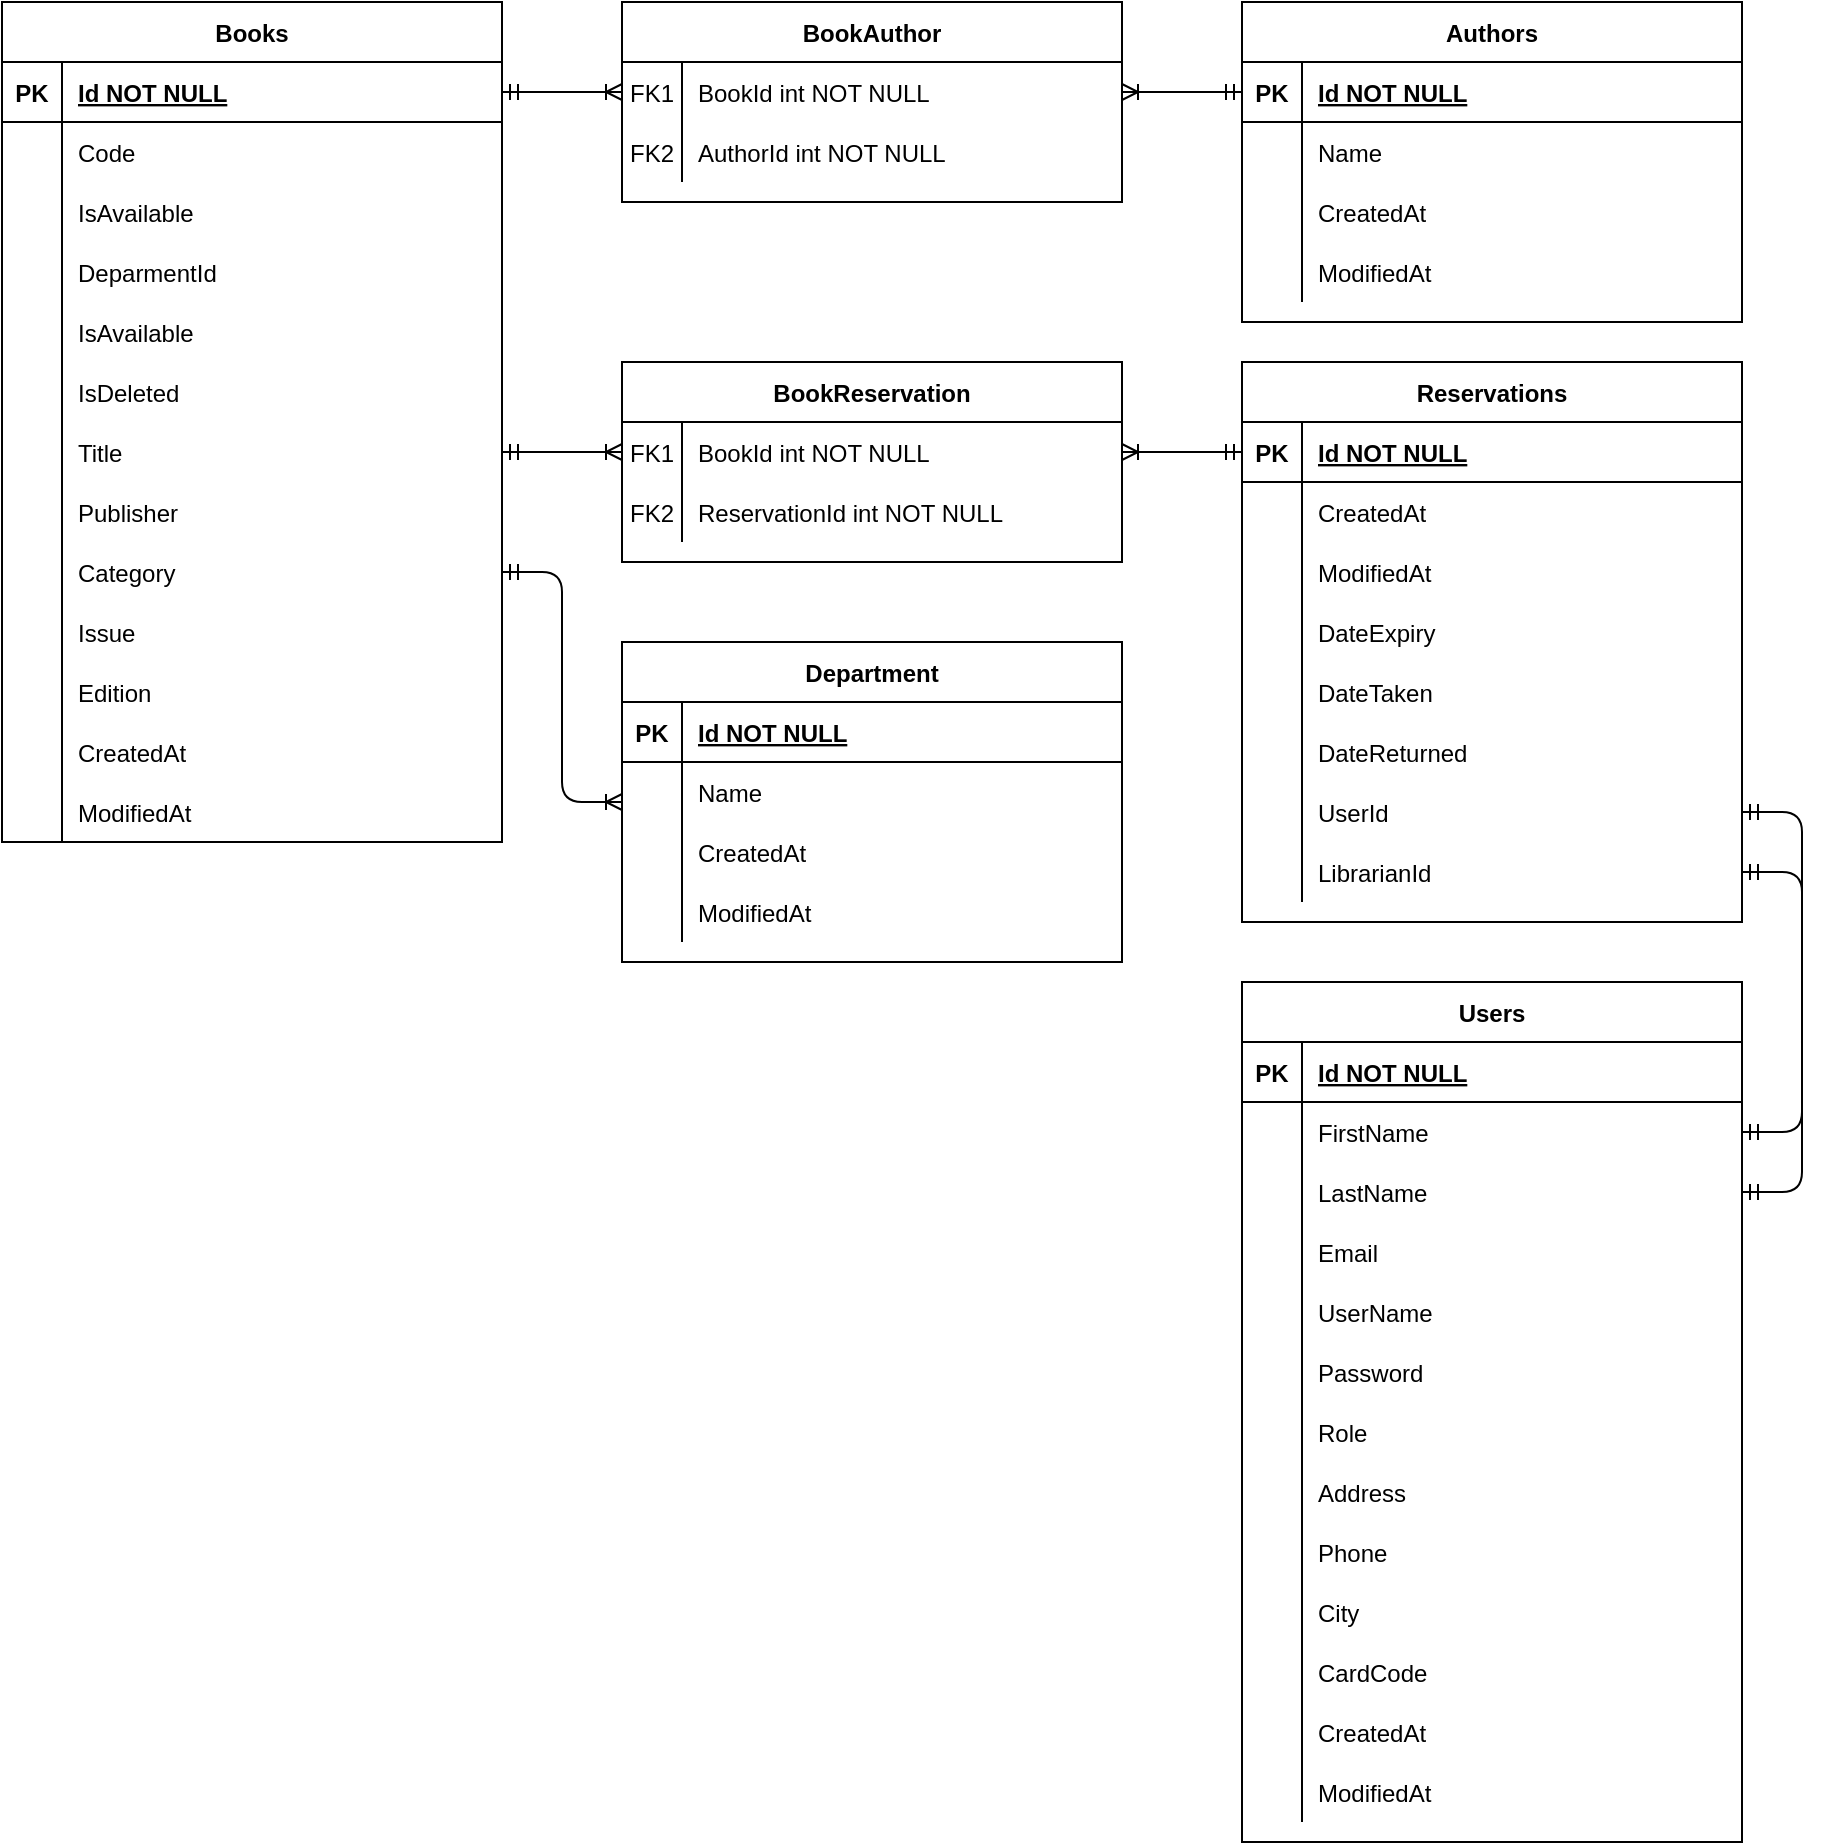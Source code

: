 <mxfile version="14.5.7" type="github">
  <diagram id="R2lEEEUBdFMjLlhIrx00" name="Page-1">
    <mxGraphModel dx="1422" dy="763" grid="1" gridSize="10" guides="1" tooltips="1" connect="1" arrows="1" fold="1" page="1" pageScale="1" pageWidth="850" pageHeight="1100" math="0" shadow="0" extFonts="Permanent Marker^https://fonts.googleapis.com/css?family=Permanent+Marker">
      <root>
        <mxCell id="0" />
        <mxCell id="1" parent="0" />
        <mxCell id="C-vyLk0tnHw3VtMMgP7b-2" value="BookAuthor" style="shape=table;startSize=30;container=1;collapsible=1;childLayout=tableLayout;fixedRows=1;rowLines=0;fontStyle=1;align=center;resizeLast=1;" parent="1" vertex="1">
          <mxGeometry x="320" y="40" width="250" height="100" as="geometry" />
        </mxCell>
        <mxCell id="C-vyLk0tnHw3VtMMgP7b-6" value="" style="shape=partialRectangle;collapsible=0;dropTarget=0;pointerEvents=0;fillColor=none;points=[[0,0.5],[1,0.5]];portConstraint=eastwest;top=0;left=0;right=0;bottom=0;" parent="C-vyLk0tnHw3VtMMgP7b-2" vertex="1">
          <mxGeometry y="30" width="250" height="30" as="geometry" />
        </mxCell>
        <mxCell id="C-vyLk0tnHw3VtMMgP7b-7" value="FK1" style="shape=partialRectangle;overflow=hidden;connectable=0;fillColor=none;top=0;left=0;bottom=0;right=0;" parent="C-vyLk0tnHw3VtMMgP7b-6" vertex="1">
          <mxGeometry width="30" height="30" as="geometry" />
        </mxCell>
        <mxCell id="C-vyLk0tnHw3VtMMgP7b-8" value="BookId int NOT NULL" style="shape=partialRectangle;overflow=hidden;connectable=0;fillColor=none;top=0;left=0;bottom=0;right=0;align=left;spacingLeft=6;" parent="C-vyLk0tnHw3VtMMgP7b-6" vertex="1">
          <mxGeometry x="30" width="220" height="30" as="geometry" />
        </mxCell>
        <mxCell id="C-vyLk0tnHw3VtMMgP7b-9" value="" style="shape=partialRectangle;collapsible=0;dropTarget=0;pointerEvents=0;fillColor=none;points=[[0,0.5],[1,0.5]];portConstraint=eastwest;top=0;left=0;right=0;bottom=0;" parent="C-vyLk0tnHw3VtMMgP7b-2" vertex="1">
          <mxGeometry y="60" width="250" height="30" as="geometry" />
        </mxCell>
        <mxCell id="C-vyLk0tnHw3VtMMgP7b-10" value="FK2" style="shape=partialRectangle;overflow=hidden;connectable=0;fillColor=none;top=0;left=0;bottom=0;right=0;" parent="C-vyLk0tnHw3VtMMgP7b-9" vertex="1">
          <mxGeometry width="30" height="30" as="geometry" />
        </mxCell>
        <mxCell id="C-vyLk0tnHw3VtMMgP7b-11" value="AuthorId int NOT NULL" style="shape=partialRectangle;overflow=hidden;connectable=0;fillColor=none;top=0;left=0;bottom=0;right=0;align=left;spacingLeft=6;" parent="C-vyLk0tnHw3VtMMgP7b-9" vertex="1">
          <mxGeometry x="30" width="220" height="30" as="geometry" />
        </mxCell>
        <mxCell id="C-vyLk0tnHw3VtMMgP7b-13" value="Authors" style="shape=table;startSize=30;container=1;collapsible=1;childLayout=tableLayout;fixedRows=1;rowLines=0;fontStyle=1;align=center;resizeLast=1;" parent="1" vertex="1">
          <mxGeometry x="630" y="40" width="250" height="160" as="geometry" />
        </mxCell>
        <mxCell id="C-vyLk0tnHw3VtMMgP7b-14" value="" style="shape=partialRectangle;collapsible=0;dropTarget=0;pointerEvents=0;fillColor=none;points=[[0,0.5],[1,0.5]];portConstraint=eastwest;top=0;left=0;right=0;bottom=1;" parent="C-vyLk0tnHw3VtMMgP7b-13" vertex="1">
          <mxGeometry y="30" width="250" height="30" as="geometry" />
        </mxCell>
        <mxCell id="C-vyLk0tnHw3VtMMgP7b-15" value="PK" style="shape=partialRectangle;overflow=hidden;connectable=0;fillColor=none;top=0;left=0;bottom=0;right=0;fontStyle=1;" parent="C-vyLk0tnHw3VtMMgP7b-14" vertex="1">
          <mxGeometry width="30" height="30" as="geometry" />
        </mxCell>
        <mxCell id="C-vyLk0tnHw3VtMMgP7b-16" value="Id NOT NULL " style="shape=partialRectangle;overflow=hidden;connectable=0;fillColor=none;top=0;left=0;bottom=0;right=0;align=left;spacingLeft=6;fontStyle=5;" parent="C-vyLk0tnHw3VtMMgP7b-14" vertex="1">
          <mxGeometry x="30" width="220" height="30" as="geometry" />
        </mxCell>
        <mxCell id="Au2_Axo3Q23OxQHNekFn-41" style="shape=partialRectangle;collapsible=0;dropTarget=0;pointerEvents=0;fillColor=none;points=[[0,0.5],[1,0.5]];portConstraint=eastwest;top=0;left=0;right=0;bottom=0;" vertex="1" parent="C-vyLk0tnHw3VtMMgP7b-13">
          <mxGeometry y="60" width="250" height="30" as="geometry" />
        </mxCell>
        <mxCell id="Au2_Axo3Q23OxQHNekFn-42" style="shape=partialRectangle;overflow=hidden;connectable=0;fillColor=none;top=0;left=0;bottom=0;right=0;" vertex="1" parent="Au2_Axo3Q23OxQHNekFn-41">
          <mxGeometry width="30" height="30" as="geometry" />
        </mxCell>
        <mxCell id="Au2_Axo3Q23OxQHNekFn-43" value="Name" style="shape=partialRectangle;overflow=hidden;connectable=0;fillColor=none;top=0;left=0;bottom=0;right=0;align=left;spacingLeft=6;" vertex="1" parent="Au2_Axo3Q23OxQHNekFn-41">
          <mxGeometry x="30" width="220" height="30" as="geometry" />
        </mxCell>
        <mxCell id="C-vyLk0tnHw3VtMMgP7b-17" value="" style="shape=partialRectangle;collapsible=0;dropTarget=0;pointerEvents=0;fillColor=none;points=[[0,0.5],[1,0.5]];portConstraint=eastwest;top=0;left=0;right=0;bottom=0;" parent="C-vyLk0tnHw3VtMMgP7b-13" vertex="1">
          <mxGeometry y="90" width="250" height="30" as="geometry" />
        </mxCell>
        <mxCell id="C-vyLk0tnHw3VtMMgP7b-18" value="" style="shape=partialRectangle;overflow=hidden;connectable=0;fillColor=none;top=0;left=0;bottom=0;right=0;" parent="C-vyLk0tnHw3VtMMgP7b-17" vertex="1">
          <mxGeometry width="30" height="30" as="geometry" />
        </mxCell>
        <mxCell id="C-vyLk0tnHw3VtMMgP7b-19" value="CreatedAt" style="shape=partialRectangle;overflow=hidden;connectable=0;fillColor=none;top=0;left=0;bottom=0;right=0;align=left;spacingLeft=6;" parent="C-vyLk0tnHw3VtMMgP7b-17" vertex="1">
          <mxGeometry x="30" width="220" height="30" as="geometry" />
        </mxCell>
        <mxCell id="C-vyLk0tnHw3VtMMgP7b-20" value="" style="shape=partialRectangle;collapsible=0;dropTarget=0;pointerEvents=0;fillColor=none;points=[[0,0.5],[1,0.5]];portConstraint=eastwest;top=0;left=0;right=0;bottom=0;" parent="C-vyLk0tnHw3VtMMgP7b-13" vertex="1">
          <mxGeometry y="120" width="250" height="30" as="geometry" />
        </mxCell>
        <mxCell id="C-vyLk0tnHw3VtMMgP7b-21" value="" style="shape=partialRectangle;overflow=hidden;connectable=0;fillColor=none;top=0;left=0;bottom=0;right=0;" parent="C-vyLk0tnHw3VtMMgP7b-20" vertex="1">
          <mxGeometry width="30" height="30" as="geometry" />
        </mxCell>
        <mxCell id="C-vyLk0tnHw3VtMMgP7b-22" value="ModifiedAt" style="shape=partialRectangle;overflow=hidden;connectable=0;fillColor=none;top=0;left=0;bottom=0;right=0;align=left;spacingLeft=6;" parent="C-vyLk0tnHw3VtMMgP7b-20" vertex="1">
          <mxGeometry x="30" width="220" height="30" as="geometry" />
        </mxCell>
        <mxCell id="C-vyLk0tnHw3VtMMgP7b-23" value="Books" style="shape=table;startSize=30;container=1;collapsible=1;childLayout=tableLayout;fixedRows=1;rowLines=0;fontStyle=1;align=center;resizeLast=1;" parent="1" vertex="1">
          <mxGeometry x="10" y="40" width="250" height="420" as="geometry" />
        </mxCell>
        <mxCell id="C-vyLk0tnHw3VtMMgP7b-24" value="" style="shape=partialRectangle;collapsible=0;dropTarget=0;pointerEvents=0;fillColor=none;points=[[0,0.5],[1,0.5]];portConstraint=eastwest;top=0;left=0;right=0;bottom=1;" parent="C-vyLk0tnHw3VtMMgP7b-23" vertex="1">
          <mxGeometry y="30" width="250" height="30" as="geometry" />
        </mxCell>
        <mxCell id="C-vyLk0tnHw3VtMMgP7b-25" value="PK" style="shape=partialRectangle;overflow=hidden;connectable=0;fillColor=none;top=0;left=0;bottom=0;right=0;fontStyle=1;" parent="C-vyLk0tnHw3VtMMgP7b-24" vertex="1">
          <mxGeometry width="30" height="30" as="geometry" />
        </mxCell>
        <mxCell id="C-vyLk0tnHw3VtMMgP7b-26" value="Id NOT NULL " style="shape=partialRectangle;overflow=hidden;connectable=0;fillColor=none;top=0;left=0;bottom=0;right=0;align=left;spacingLeft=6;fontStyle=5;" parent="C-vyLk0tnHw3VtMMgP7b-24" vertex="1">
          <mxGeometry x="30" width="220" height="30" as="geometry" />
        </mxCell>
        <mxCell id="Au2_Axo3Q23OxQHNekFn-34" style="shape=partialRectangle;collapsible=0;dropTarget=0;pointerEvents=0;fillColor=none;points=[[0,0.5],[1,0.5]];portConstraint=eastwest;top=0;left=0;right=0;bottom=0;" vertex="1" parent="C-vyLk0tnHw3VtMMgP7b-23">
          <mxGeometry y="60" width="250" height="30" as="geometry" />
        </mxCell>
        <mxCell id="Au2_Axo3Q23OxQHNekFn-35" style="shape=partialRectangle;overflow=hidden;connectable=0;fillColor=none;top=0;left=0;bottom=0;right=0;" vertex="1" parent="Au2_Axo3Q23OxQHNekFn-34">
          <mxGeometry width="30" height="30" as="geometry" />
        </mxCell>
        <mxCell id="Au2_Axo3Q23OxQHNekFn-36" value="Code" style="shape=partialRectangle;overflow=hidden;connectable=0;fillColor=none;top=0;left=0;bottom=0;right=0;align=left;spacingLeft=6;" vertex="1" parent="Au2_Axo3Q23OxQHNekFn-34">
          <mxGeometry x="30" width="220" height="30" as="geometry" />
        </mxCell>
        <mxCell id="C-vyLk0tnHw3VtMMgP7b-27" value="" style="shape=partialRectangle;collapsible=0;dropTarget=0;pointerEvents=0;fillColor=none;points=[[0,0.5],[1,0.5]];portConstraint=eastwest;top=0;left=0;right=0;bottom=0;" parent="C-vyLk0tnHw3VtMMgP7b-23" vertex="1">
          <mxGeometry y="90" width="250" height="30" as="geometry" />
        </mxCell>
        <mxCell id="C-vyLk0tnHw3VtMMgP7b-28" value="" style="shape=partialRectangle;overflow=hidden;connectable=0;fillColor=none;top=0;left=0;bottom=0;right=0;" parent="C-vyLk0tnHw3VtMMgP7b-27" vertex="1">
          <mxGeometry width="30" height="30" as="geometry" />
        </mxCell>
        <mxCell id="C-vyLk0tnHw3VtMMgP7b-29" value="IsAvailable" style="shape=partialRectangle;overflow=hidden;connectable=0;fillColor=none;top=0;left=0;bottom=0;right=0;align=left;spacingLeft=6;" parent="C-vyLk0tnHw3VtMMgP7b-27" vertex="1">
          <mxGeometry x="30" width="220" height="30" as="geometry" />
        </mxCell>
        <mxCell id="Au2_Axo3Q23OxQHNekFn-7" style="shape=partialRectangle;collapsible=0;dropTarget=0;pointerEvents=0;fillColor=none;points=[[0,0.5],[1,0.5]];portConstraint=eastwest;top=0;left=0;right=0;bottom=0;" vertex="1" parent="C-vyLk0tnHw3VtMMgP7b-23">
          <mxGeometry y="120" width="250" height="30" as="geometry" />
        </mxCell>
        <mxCell id="Au2_Axo3Q23OxQHNekFn-8" style="shape=partialRectangle;overflow=hidden;connectable=0;fillColor=none;top=0;left=0;bottom=0;right=0;" vertex="1" parent="Au2_Axo3Q23OxQHNekFn-7">
          <mxGeometry width="30" height="30" as="geometry" />
        </mxCell>
        <mxCell id="Au2_Axo3Q23OxQHNekFn-9" value="DeparmentId" style="shape=partialRectangle;overflow=hidden;connectable=0;fillColor=none;top=0;left=0;bottom=0;right=0;align=left;spacingLeft=6;" vertex="1" parent="Au2_Axo3Q23OxQHNekFn-7">
          <mxGeometry x="30" width="220" height="30" as="geometry" />
        </mxCell>
        <mxCell id="Au2_Axo3Q23OxQHNekFn-38" style="shape=partialRectangle;collapsible=0;dropTarget=0;pointerEvents=0;fillColor=none;points=[[0,0.5],[1,0.5]];portConstraint=eastwest;top=0;left=0;right=0;bottom=0;" vertex="1" parent="C-vyLk0tnHw3VtMMgP7b-23">
          <mxGeometry y="150" width="250" height="30" as="geometry" />
        </mxCell>
        <mxCell id="Au2_Axo3Q23OxQHNekFn-39" style="shape=partialRectangle;overflow=hidden;connectable=0;fillColor=none;top=0;left=0;bottom=0;right=0;" vertex="1" parent="Au2_Axo3Q23OxQHNekFn-38">
          <mxGeometry width="30" height="30" as="geometry" />
        </mxCell>
        <mxCell id="Au2_Axo3Q23OxQHNekFn-40" value="IsAvailable" style="shape=partialRectangle;overflow=hidden;connectable=0;fillColor=none;top=0;left=0;bottom=0;right=0;align=left;spacingLeft=6;" vertex="1" parent="Au2_Axo3Q23OxQHNekFn-38">
          <mxGeometry x="30" width="220" height="30" as="geometry" />
        </mxCell>
        <mxCell id="Au2_Axo3Q23OxQHNekFn-10" style="shape=partialRectangle;collapsible=0;dropTarget=0;pointerEvents=0;fillColor=none;points=[[0,0.5],[1,0.5]];portConstraint=eastwest;top=0;left=0;right=0;bottom=0;" vertex="1" parent="C-vyLk0tnHw3VtMMgP7b-23">
          <mxGeometry y="180" width="250" height="30" as="geometry" />
        </mxCell>
        <mxCell id="Au2_Axo3Q23OxQHNekFn-11" style="shape=partialRectangle;overflow=hidden;connectable=0;fillColor=none;top=0;left=0;bottom=0;right=0;" vertex="1" parent="Au2_Axo3Q23OxQHNekFn-10">
          <mxGeometry width="30" height="30" as="geometry" />
        </mxCell>
        <mxCell id="Au2_Axo3Q23OxQHNekFn-12" value="IsDeleted" style="shape=partialRectangle;overflow=hidden;connectable=0;fillColor=none;top=0;left=0;bottom=0;right=0;align=left;spacingLeft=6;" vertex="1" parent="Au2_Axo3Q23OxQHNekFn-10">
          <mxGeometry x="30" width="220" height="30" as="geometry" />
        </mxCell>
        <mxCell id="Au2_Axo3Q23OxQHNekFn-13" style="shape=partialRectangle;collapsible=0;dropTarget=0;pointerEvents=0;fillColor=none;points=[[0,0.5],[1,0.5]];portConstraint=eastwest;top=0;left=0;right=0;bottom=0;" vertex="1" parent="C-vyLk0tnHw3VtMMgP7b-23">
          <mxGeometry y="210" width="250" height="30" as="geometry" />
        </mxCell>
        <mxCell id="Au2_Axo3Q23OxQHNekFn-14" style="shape=partialRectangle;overflow=hidden;connectable=0;fillColor=none;top=0;left=0;bottom=0;right=0;" vertex="1" parent="Au2_Axo3Q23OxQHNekFn-13">
          <mxGeometry width="30" height="30" as="geometry" />
        </mxCell>
        <mxCell id="Au2_Axo3Q23OxQHNekFn-15" value="Title" style="shape=partialRectangle;overflow=hidden;connectable=0;fillColor=none;top=0;left=0;bottom=0;right=0;align=left;spacingLeft=6;" vertex="1" parent="Au2_Axo3Q23OxQHNekFn-13">
          <mxGeometry x="30" width="220" height="30" as="geometry" />
        </mxCell>
        <mxCell id="Au2_Axo3Q23OxQHNekFn-16" style="shape=partialRectangle;collapsible=0;dropTarget=0;pointerEvents=0;fillColor=none;points=[[0,0.5],[1,0.5]];portConstraint=eastwest;top=0;left=0;right=0;bottom=0;" vertex="1" parent="C-vyLk0tnHw3VtMMgP7b-23">
          <mxGeometry y="240" width="250" height="30" as="geometry" />
        </mxCell>
        <mxCell id="Au2_Axo3Q23OxQHNekFn-17" style="shape=partialRectangle;overflow=hidden;connectable=0;fillColor=none;top=0;left=0;bottom=0;right=0;" vertex="1" parent="Au2_Axo3Q23OxQHNekFn-16">
          <mxGeometry width="30" height="30" as="geometry" />
        </mxCell>
        <mxCell id="Au2_Axo3Q23OxQHNekFn-18" value="Publisher" style="shape=partialRectangle;overflow=hidden;connectable=0;fillColor=none;top=0;left=0;bottom=0;right=0;align=left;spacingLeft=6;" vertex="1" parent="Au2_Axo3Q23OxQHNekFn-16">
          <mxGeometry x="30" width="220" height="30" as="geometry" />
        </mxCell>
        <mxCell id="Au2_Axo3Q23OxQHNekFn-19" style="shape=partialRectangle;collapsible=0;dropTarget=0;pointerEvents=0;fillColor=none;points=[[0,0.5],[1,0.5]];portConstraint=eastwest;top=0;left=0;right=0;bottom=0;" vertex="1" parent="C-vyLk0tnHw3VtMMgP7b-23">
          <mxGeometry y="270" width="250" height="30" as="geometry" />
        </mxCell>
        <mxCell id="Au2_Axo3Q23OxQHNekFn-20" style="shape=partialRectangle;overflow=hidden;connectable=0;fillColor=none;top=0;left=0;bottom=0;right=0;" vertex="1" parent="Au2_Axo3Q23OxQHNekFn-19">
          <mxGeometry width="30" height="30" as="geometry" />
        </mxCell>
        <mxCell id="Au2_Axo3Q23OxQHNekFn-21" value="Category" style="shape=partialRectangle;overflow=hidden;connectable=0;fillColor=none;top=0;left=0;bottom=0;right=0;align=left;spacingLeft=6;" vertex="1" parent="Au2_Axo3Q23OxQHNekFn-19">
          <mxGeometry x="30" width="220" height="30" as="geometry" />
        </mxCell>
        <mxCell id="Au2_Axo3Q23OxQHNekFn-22" style="shape=partialRectangle;collapsible=0;dropTarget=0;pointerEvents=0;fillColor=none;points=[[0,0.5],[1,0.5]];portConstraint=eastwest;top=0;left=0;right=0;bottom=0;" vertex="1" parent="C-vyLk0tnHw3VtMMgP7b-23">
          <mxGeometry y="300" width="250" height="30" as="geometry" />
        </mxCell>
        <mxCell id="Au2_Axo3Q23OxQHNekFn-23" style="shape=partialRectangle;overflow=hidden;connectable=0;fillColor=none;top=0;left=0;bottom=0;right=0;" vertex="1" parent="Au2_Axo3Q23OxQHNekFn-22">
          <mxGeometry width="30" height="30" as="geometry" />
        </mxCell>
        <mxCell id="Au2_Axo3Q23OxQHNekFn-24" value="Issue" style="shape=partialRectangle;overflow=hidden;connectable=0;fillColor=none;top=0;left=0;bottom=0;right=0;align=left;spacingLeft=6;" vertex="1" parent="Au2_Axo3Q23OxQHNekFn-22">
          <mxGeometry x="30" width="220" height="30" as="geometry" />
        </mxCell>
        <mxCell id="Au2_Axo3Q23OxQHNekFn-25" style="shape=partialRectangle;collapsible=0;dropTarget=0;pointerEvents=0;fillColor=none;points=[[0,0.5],[1,0.5]];portConstraint=eastwest;top=0;left=0;right=0;bottom=0;" vertex="1" parent="C-vyLk0tnHw3VtMMgP7b-23">
          <mxGeometry y="330" width="250" height="30" as="geometry" />
        </mxCell>
        <mxCell id="Au2_Axo3Q23OxQHNekFn-26" style="shape=partialRectangle;overflow=hidden;connectable=0;fillColor=none;top=0;left=0;bottom=0;right=0;" vertex="1" parent="Au2_Axo3Q23OxQHNekFn-25">
          <mxGeometry width="30" height="30" as="geometry" />
        </mxCell>
        <mxCell id="Au2_Axo3Q23OxQHNekFn-27" value="Edition" style="shape=partialRectangle;overflow=hidden;connectable=0;fillColor=none;top=0;left=0;bottom=0;right=0;align=left;spacingLeft=6;" vertex="1" parent="Au2_Axo3Q23OxQHNekFn-25">
          <mxGeometry x="30" width="220" height="30" as="geometry" />
        </mxCell>
        <mxCell id="Au2_Axo3Q23OxQHNekFn-28" style="shape=partialRectangle;collapsible=0;dropTarget=0;pointerEvents=0;fillColor=none;points=[[0,0.5],[1,0.5]];portConstraint=eastwest;top=0;left=0;right=0;bottom=0;" vertex="1" parent="C-vyLk0tnHw3VtMMgP7b-23">
          <mxGeometry y="360" width="250" height="30" as="geometry" />
        </mxCell>
        <mxCell id="Au2_Axo3Q23OxQHNekFn-29" style="shape=partialRectangle;overflow=hidden;connectable=0;fillColor=none;top=0;left=0;bottom=0;right=0;" vertex="1" parent="Au2_Axo3Q23OxQHNekFn-28">
          <mxGeometry width="30" height="30" as="geometry" />
        </mxCell>
        <mxCell id="Au2_Axo3Q23OxQHNekFn-30" value="CreatedAt" style="shape=partialRectangle;overflow=hidden;connectable=0;fillColor=none;top=0;left=0;bottom=0;right=0;align=left;spacingLeft=6;" vertex="1" parent="Au2_Axo3Q23OxQHNekFn-28">
          <mxGeometry x="30" width="220" height="30" as="geometry" />
        </mxCell>
        <mxCell id="Au2_Axo3Q23OxQHNekFn-31" style="shape=partialRectangle;collapsible=0;dropTarget=0;pointerEvents=0;fillColor=none;points=[[0,0.5],[1,0.5]];portConstraint=eastwest;top=0;left=0;right=0;bottom=0;" vertex="1" parent="C-vyLk0tnHw3VtMMgP7b-23">
          <mxGeometry y="390" width="250" height="30" as="geometry" />
        </mxCell>
        <mxCell id="Au2_Axo3Q23OxQHNekFn-32" style="shape=partialRectangle;overflow=hidden;connectable=0;fillColor=none;top=0;left=0;bottom=0;right=0;" vertex="1" parent="Au2_Axo3Q23OxQHNekFn-31">
          <mxGeometry width="30" height="30" as="geometry" />
        </mxCell>
        <mxCell id="Au2_Axo3Q23OxQHNekFn-33" value="ModifiedAt" style="shape=partialRectangle;overflow=hidden;connectable=0;fillColor=none;top=0;left=0;bottom=0;right=0;align=left;spacingLeft=6;" vertex="1" parent="Au2_Axo3Q23OxQHNekFn-31">
          <mxGeometry x="30" width="220" height="30" as="geometry" />
        </mxCell>
        <mxCell id="Au2_Axo3Q23OxQHNekFn-44" value="" style="edgeStyle=entityRelationEdgeStyle;fontSize=12;html=1;endArrow=ERoneToMany;startArrow=ERmandOne;exitX=1;exitY=0.5;exitDx=0;exitDy=0;entryX=0;entryY=0.5;entryDx=0;entryDy=0;" edge="1" parent="1" source="C-vyLk0tnHw3VtMMgP7b-24" target="C-vyLk0tnHw3VtMMgP7b-6">
          <mxGeometry width="100" height="100" relative="1" as="geometry">
            <mxPoint x="370" y="320" as="sourcePoint" />
            <mxPoint x="470" y="220" as="targetPoint" />
          </mxGeometry>
        </mxCell>
        <mxCell id="Au2_Axo3Q23OxQHNekFn-45" value="" style="edgeStyle=entityRelationEdgeStyle;fontSize=12;html=1;endArrow=ERoneToMany;startArrow=ERmandOne;entryX=1;entryY=0.5;entryDx=0;entryDy=0;exitX=0;exitY=0.5;exitDx=0;exitDy=0;" edge="1" parent="1" source="C-vyLk0tnHw3VtMMgP7b-14" target="C-vyLk0tnHw3VtMMgP7b-6">
          <mxGeometry width="100" height="100" relative="1" as="geometry">
            <mxPoint x="370" y="320" as="sourcePoint" />
            <mxPoint x="470" y="220" as="targetPoint" />
          </mxGeometry>
        </mxCell>
        <mxCell id="Au2_Axo3Q23OxQHNekFn-48" value="Reservations" style="shape=table;startSize=30;container=1;collapsible=1;childLayout=tableLayout;fixedRows=1;rowLines=0;fontStyle=1;align=center;resizeLast=1;" vertex="1" parent="1">
          <mxGeometry x="630" y="220" width="250" height="280" as="geometry" />
        </mxCell>
        <mxCell id="Au2_Axo3Q23OxQHNekFn-49" value="" style="shape=partialRectangle;collapsible=0;dropTarget=0;pointerEvents=0;fillColor=none;points=[[0,0.5],[1,0.5]];portConstraint=eastwest;top=0;left=0;right=0;bottom=1;" vertex="1" parent="Au2_Axo3Q23OxQHNekFn-48">
          <mxGeometry y="30" width="250" height="30" as="geometry" />
        </mxCell>
        <mxCell id="Au2_Axo3Q23OxQHNekFn-50" value="PK" style="shape=partialRectangle;overflow=hidden;connectable=0;fillColor=none;top=0;left=0;bottom=0;right=0;fontStyle=1;" vertex="1" parent="Au2_Axo3Q23OxQHNekFn-49">
          <mxGeometry width="30" height="30" as="geometry" />
        </mxCell>
        <mxCell id="Au2_Axo3Q23OxQHNekFn-51" value="Id NOT NULL " style="shape=partialRectangle;overflow=hidden;connectable=0;fillColor=none;top=0;left=0;bottom=0;right=0;align=left;spacingLeft=6;fontStyle=5;" vertex="1" parent="Au2_Axo3Q23OxQHNekFn-49">
          <mxGeometry x="30" width="220" height="30" as="geometry" />
        </mxCell>
        <mxCell id="Au2_Axo3Q23OxQHNekFn-55" value="" style="shape=partialRectangle;collapsible=0;dropTarget=0;pointerEvents=0;fillColor=none;points=[[0,0.5],[1,0.5]];portConstraint=eastwest;top=0;left=0;right=0;bottom=0;" vertex="1" parent="Au2_Axo3Q23OxQHNekFn-48">
          <mxGeometry y="60" width="250" height="30" as="geometry" />
        </mxCell>
        <mxCell id="Au2_Axo3Q23OxQHNekFn-56" value="" style="shape=partialRectangle;overflow=hidden;connectable=0;fillColor=none;top=0;left=0;bottom=0;right=0;" vertex="1" parent="Au2_Axo3Q23OxQHNekFn-55">
          <mxGeometry width="30" height="30" as="geometry" />
        </mxCell>
        <mxCell id="Au2_Axo3Q23OxQHNekFn-57" value="CreatedAt" style="shape=partialRectangle;overflow=hidden;connectable=0;fillColor=none;top=0;left=0;bottom=0;right=0;align=left;spacingLeft=6;" vertex="1" parent="Au2_Axo3Q23OxQHNekFn-55">
          <mxGeometry x="30" width="220" height="30" as="geometry" />
        </mxCell>
        <mxCell id="Au2_Axo3Q23OxQHNekFn-58" value="" style="shape=partialRectangle;collapsible=0;dropTarget=0;pointerEvents=0;fillColor=none;points=[[0,0.5],[1,0.5]];portConstraint=eastwest;top=0;left=0;right=0;bottom=0;" vertex="1" parent="Au2_Axo3Q23OxQHNekFn-48">
          <mxGeometry y="90" width="250" height="30" as="geometry" />
        </mxCell>
        <mxCell id="Au2_Axo3Q23OxQHNekFn-59" value="" style="shape=partialRectangle;overflow=hidden;connectable=0;fillColor=none;top=0;left=0;bottom=0;right=0;" vertex="1" parent="Au2_Axo3Q23OxQHNekFn-58">
          <mxGeometry width="30" height="30" as="geometry" />
        </mxCell>
        <mxCell id="Au2_Axo3Q23OxQHNekFn-60" value="ModifiedAt" style="shape=partialRectangle;overflow=hidden;connectable=0;fillColor=none;top=0;left=0;bottom=0;right=0;align=left;spacingLeft=6;" vertex="1" parent="Au2_Axo3Q23OxQHNekFn-58">
          <mxGeometry x="30" width="220" height="30" as="geometry" />
        </mxCell>
        <mxCell id="Au2_Axo3Q23OxQHNekFn-67" style="shape=partialRectangle;collapsible=0;dropTarget=0;pointerEvents=0;fillColor=none;points=[[0,0.5],[1,0.5]];portConstraint=eastwest;top=0;left=0;right=0;bottom=0;" vertex="1" parent="Au2_Axo3Q23OxQHNekFn-48">
          <mxGeometry y="120" width="250" height="30" as="geometry" />
        </mxCell>
        <mxCell id="Au2_Axo3Q23OxQHNekFn-68" style="shape=partialRectangle;overflow=hidden;connectable=0;fillColor=none;top=0;left=0;bottom=0;right=0;" vertex="1" parent="Au2_Axo3Q23OxQHNekFn-67">
          <mxGeometry width="30" height="30" as="geometry" />
        </mxCell>
        <mxCell id="Au2_Axo3Q23OxQHNekFn-69" value="DateExpiry" style="shape=partialRectangle;overflow=hidden;connectable=0;fillColor=none;top=0;left=0;bottom=0;right=0;align=left;spacingLeft=6;" vertex="1" parent="Au2_Axo3Q23OxQHNekFn-67">
          <mxGeometry x="30" width="220" height="30" as="geometry" />
        </mxCell>
        <mxCell id="Au2_Axo3Q23OxQHNekFn-64" style="shape=partialRectangle;collapsible=0;dropTarget=0;pointerEvents=0;fillColor=none;points=[[0,0.5],[1,0.5]];portConstraint=eastwest;top=0;left=0;right=0;bottom=0;" vertex="1" parent="Au2_Axo3Q23OxQHNekFn-48">
          <mxGeometry y="150" width="250" height="30" as="geometry" />
        </mxCell>
        <mxCell id="Au2_Axo3Q23OxQHNekFn-65" style="shape=partialRectangle;overflow=hidden;connectable=0;fillColor=none;top=0;left=0;bottom=0;right=0;" vertex="1" parent="Au2_Axo3Q23OxQHNekFn-64">
          <mxGeometry width="30" height="30" as="geometry" />
        </mxCell>
        <mxCell id="Au2_Axo3Q23OxQHNekFn-66" value="DateTaken" style="shape=partialRectangle;overflow=hidden;connectable=0;fillColor=none;top=0;left=0;bottom=0;right=0;align=left;spacingLeft=6;" vertex="1" parent="Au2_Axo3Q23OxQHNekFn-64">
          <mxGeometry x="30" width="220" height="30" as="geometry" />
        </mxCell>
        <mxCell id="Au2_Axo3Q23OxQHNekFn-76" style="shape=partialRectangle;collapsible=0;dropTarget=0;pointerEvents=0;fillColor=none;points=[[0,0.5],[1,0.5]];portConstraint=eastwest;top=0;left=0;right=0;bottom=0;" vertex="1" parent="Au2_Axo3Q23OxQHNekFn-48">
          <mxGeometry y="180" width="250" height="30" as="geometry" />
        </mxCell>
        <mxCell id="Au2_Axo3Q23OxQHNekFn-77" style="shape=partialRectangle;overflow=hidden;connectable=0;fillColor=none;top=0;left=0;bottom=0;right=0;" vertex="1" parent="Au2_Axo3Q23OxQHNekFn-76">
          <mxGeometry width="30" height="30" as="geometry" />
        </mxCell>
        <mxCell id="Au2_Axo3Q23OxQHNekFn-78" value="DateReturned" style="shape=partialRectangle;overflow=hidden;connectable=0;fillColor=none;top=0;left=0;bottom=0;right=0;align=left;spacingLeft=6;" vertex="1" parent="Au2_Axo3Q23OxQHNekFn-76">
          <mxGeometry x="30" width="220" height="30" as="geometry" />
        </mxCell>
        <mxCell id="Au2_Axo3Q23OxQHNekFn-73" style="shape=partialRectangle;collapsible=0;dropTarget=0;pointerEvents=0;fillColor=none;points=[[0,0.5],[1,0.5]];portConstraint=eastwest;top=0;left=0;right=0;bottom=0;" vertex="1" parent="Au2_Axo3Q23OxQHNekFn-48">
          <mxGeometry y="210" width="250" height="30" as="geometry" />
        </mxCell>
        <mxCell id="Au2_Axo3Q23OxQHNekFn-74" style="shape=partialRectangle;overflow=hidden;connectable=0;fillColor=none;top=0;left=0;bottom=0;right=0;" vertex="1" parent="Au2_Axo3Q23OxQHNekFn-73">
          <mxGeometry width="30" height="30" as="geometry" />
        </mxCell>
        <mxCell id="Au2_Axo3Q23OxQHNekFn-75" value="UserId" style="shape=partialRectangle;overflow=hidden;connectable=0;fillColor=none;top=0;left=0;bottom=0;right=0;align=left;spacingLeft=6;" vertex="1" parent="Au2_Axo3Q23OxQHNekFn-73">
          <mxGeometry x="30" width="220" height="30" as="geometry" />
        </mxCell>
        <mxCell id="Au2_Axo3Q23OxQHNekFn-70" style="shape=partialRectangle;collapsible=0;dropTarget=0;pointerEvents=0;fillColor=none;points=[[0,0.5],[1,0.5]];portConstraint=eastwest;top=0;left=0;right=0;bottom=0;" vertex="1" parent="Au2_Axo3Q23OxQHNekFn-48">
          <mxGeometry y="240" width="250" height="30" as="geometry" />
        </mxCell>
        <mxCell id="Au2_Axo3Q23OxQHNekFn-71" style="shape=partialRectangle;overflow=hidden;connectable=0;fillColor=none;top=0;left=0;bottom=0;right=0;" vertex="1" parent="Au2_Axo3Q23OxQHNekFn-70">
          <mxGeometry width="30" height="30" as="geometry" />
        </mxCell>
        <mxCell id="Au2_Axo3Q23OxQHNekFn-72" value="LibrarianId" style="shape=partialRectangle;overflow=hidden;connectable=0;fillColor=none;top=0;left=0;bottom=0;right=0;align=left;spacingLeft=6;" vertex="1" parent="Au2_Axo3Q23OxQHNekFn-70">
          <mxGeometry x="30" width="220" height="30" as="geometry" />
        </mxCell>
        <mxCell id="Au2_Axo3Q23OxQHNekFn-79" value="BookReservation" style="shape=table;startSize=30;container=1;collapsible=1;childLayout=tableLayout;fixedRows=1;rowLines=0;fontStyle=1;align=center;resizeLast=1;" vertex="1" parent="1">
          <mxGeometry x="320" y="220" width="250" height="100" as="geometry" />
        </mxCell>
        <mxCell id="Au2_Axo3Q23OxQHNekFn-80" value="" style="shape=partialRectangle;collapsible=0;dropTarget=0;pointerEvents=0;fillColor=none;points=[[0,0.5],[1,0.5]];portConstraint=eastwest;top=0;left=0;right=0;bottom=0;" vertex="1" parent="Au2_Axo3Q23OxQHNekFn-79">
          <mxGeometry y="30" width="250" height="30" as="geometry" />
        </mxCell>
        <mxCell id="Au2_Axo3Q23OxQHNekFn-81" value="FK1" style="shape=partialRectangle;overflow=hidden;connectable=0;fillColor=none;top=0;left=0;bottom=0;right=0;" vertex="1" parent="Au2_Axo3Q23OxQHNekFn-80">
          <mxGeometry width="30" height="30" as="geometry" />
        </mxCell>
        <mxCell id="Au2_Axo3Q23OxQHNekFn-82" value="BookId int NOT NULL" style="shape=partialRectangle;overflow=hidden;connectable=0;fillColor=none;top=0;left=0;bottom=0;right=0;align=left;spacingLeft=6;" vertex="1" parent="Au2_Axo3Q23OxQHNekFn-80">
          <mxGeometry x="30" width="220" height="30" as="geometry" />
        </mxCell>
        <mxCell id="Au2_Axo3Q23OxQHNekFn-83" value="" style="shape=partialRectangle;collapsible=0;dropTarget=0;pointerEvents=0;fillColor=none;points=[[0,0.5],[1,0.5]];portConstraint=eastwest;top=0;left=0;right=0;bottom=0;" vertex="1" parent="Au2_Axo3Q23OxQHNekFn-79">
          <mxGeometry y="60" width="250" height="30" as="geometry" />
        </mxCell>
        <mxCell id="Au2_Axo3Q23OxQHNekFn-84" value="FK2" style="shape=partialRectangle;overflow=hidden;connectable=0;fillColor=none;top=0;left=0;bottom=0;right=0;" vertex="1" parent="Au2_Axo3Q23OxQHNekFn-83">
          <mxGeometry width="30" height="30" as="geometry" />
        </mxCell>
        <mxCell id="Au2_Axo3Q23OxQHNekFn-85" value="ReservationId int NOT NULL" style="shape=partialRectangle;overflow=hidden;connectable=0;fillColor=none;top=0;left=0;bottom=0;right=0;align=left;spacingLeft=6;" vertex="1" parent="Au2_Axo3Q23OxQHNekFn-83">
          <mxGeometry x="30" width="220" height="30" as="geometry" />
        </mxCell>
        <mxCell id="Au2_Axo3Q23OxQHNekFn-86" value="" style="edgeStyle=entityRelationEdgeStyle;fontSize=12;html=1;endArrow=ERoneToMany;startArrow=ERmandOne;exitX=1;exitY=0.5;exitDx=0;exitDy=0;entryX=0;entryY=0.5;entryDx=0;entryDy=0;" edge="1" parent="1" source="Au2_Axo3Q23OxQHNekFn-13" target="Au2_Axo3Q23OxQHNekFn-80">
          <mxGeometry width="100" height="100" relative="1" as="geometry">
            <mxPoint x="310" y="310" as="sourcePoint" />
            <mxPoint x="370" y="310" as="targetPoint" />
          </mxGeometry>
        </mxCell>
        <mxCell id="Au2_Axo3Q23OxQHNekFn-89" value="" style="edgeStyle=entityRelationEdgeStyle;fontSize=12;html=1;endArrow=ERoneToMany;startArrow=ERmandOne;entryX=1;entryY=0.5;entryDx=0;entryDy=0;exitX=0;exitY=0.5;exitDx=0;exitDy=0;" edge="1" parent="1" source="Au2_Axo3Q23OxQHNekFn-49" target="Au2_Axo3Q23OxQHNekFn-80">
          <mxGeometry width="100" height="100" relative="1" as="geometry">
            <mxPoint x="460" y="490" as="sourcePoint" />
            <mxPoint x="560" y="390" as="targetPoint" />
          </mxGeometry>
        </mxCell>
        <mxCell id="Au2_Axo3Q23OxQHNekFn-90" value="Users" style="shape=table;startSize=30;container=1;collapsible=1;childLayout=tableLayout;fixedRows=1;rowLines=0;fontStyle=1;align=center;resizeLast=1;" vertex="1" parent="1">
          <mxGeometry x="630" y="530" width="250" height="430" as="geometry" />
        </mxCell>
        <mxCell id="Au2_Axo3Q23OxQHNekFn-91" value="" style="shape=partialRectangle;collapsible=0;dropTarget=0;pointerEvents=0;fillColor=none;points=[[0,0.5],[1,0.5]];portConstraint=eastwest;top=0;left=0;right=0;bottom=1;" vertex="1" parent="Au2_Axo3Q23OxQHNekFn-90">
          <mxGeometry y="30" width="250" height="30" as="geometry" />
        </mxCell>
        <mxCell id="Au2_Axo3Q23OxQHNekFn-92" value="PK" style="shape=partialRectangle;overflow=hidden;connectable=0;fillColor=none;top=0;left=0;bottom=0;right=0;fontStyle=1;" vertex="1" parent="Au2_Axo3Q23OxQHNekFn-91">
          <mxGeometry width="30" height="30" as="geometry" />
        </mxCell>
        <mxCell id="Au2_Axo3Q23OxQHNekFn-93" value="Id NOT NULL " style="shape=partialRectangle;overflow=hidden;connectable=0;fillColor=none;top=0;left=0;bottom=0;right=0;align=left;spacingLeft=6;fontStyle=5;" vertex="1" parent="Au2_Axo3Q23OxQHNekFn-91">
          <mxGeometry x="30" width="220" height="30" as="geometry" />
        </mxCell>
        <mxCell id="Au2_Axo3Q23OxQHNekFn-115" style="shape=partialRectangle;collapsible=0;dropTarget=0;pointerEvents=0;fillColor=none;points=[[0,0.5],[1,0.5]];portConstraint=eastwest;top=0;left=0;right=0;bottom=0;" vertex="1" parent="Au2_Axo3Q23OxQHNekFn-90">
          <mxGeometry y="60" width="250" height="30" as="geometry" />
        </mxCell>
        <mxCell id="Au2_Axo3Q23OxQHNekFn-116" style="shape=partialRectangle;overflow=hidden;connectable=0;fillColor=none;top=0;left=0;bottom=0;right=0;" vertex="1" parent="Au2_Axo3Q23OxQHNekFn-115">
          <mxGeometry width="30" height="30" as="geometry" />
        </mxCell>
        <mxCell id="Au2_Axo3Q23OxQHNekFn-117" value="FirstName" style="shape=partialRectangle;overflow=hidden;connectable=0;fillColor=none;top=0;left=0;bottom=0;right=0;align=left;spacingLeft=6;" vertex="1" parent="Au2_Axo3Q23OxQHNekFn-115">
          <mxGeometry x="30" width="220" height="30" as="geometry" />
        </mxCell>
        <mxCell id="Au2_Axo3Q23OxQHNekFn-118" style="shape=partialRectangle;collapsible=0;dropTarget=0;pointerEvents=0;fillColor=none;points=[[0,0.5],[1,0.5]];portConstraint=eastwest;top=0;left=0;right=0;bottom=0;" vertex="1" parent="Au2_Axo3Q23OxQHNekFn-90">
          <mxGeometry y="90" width="250" height="30" as="geometry" />
        </mxCell>
        <mxCell id="Au2_Axo3Q23OxQHNekFn-119" style="shape=partialRectangle;overflow=hidden;connectable=0;fillColor=none;top=0;left=0;bottom=0;right=0;" vertex="1" parent="Au2_Axo3Q23OxQHNekFn-118">
          <mxGeometry width="30" height="30" as="geometry" />
        </mxCell>
        <mxCell id="Au2_Axo3Q23OxQHNekFn-120" value="LastName" style="shape=partialRectangle;overflow=hidden;connectable=0;fillColor=none;top=0;left=0;bottom=0;right=0;align=left;spacingLeft=6;" vertex="1" parent="Au2_Axo3Q23OxQHNekFn-118">
          <mxGeometry x="30" width="220" height="30" as="geometry" />
        </mxCell>
        <mxCell id="Au2_Axo3Q23OxQHNekFn-151" style="shape=partialRectangle;collapsible=0;dropTarget=0;pointerEvents=0;fillColor=none;points=[[0,0.5],[1,0.5]];portConstraint=eastwest;top=0;left=0;right=0;bottom=0;" vertex="1" parent="Au2_Axo3Q23OxQHNekFn-90">
          <mxGeometry y="120" width="250" height="30" as="geometry" />
        </mxCell>
        <mxCell id="Au2_Axo3Q23OxQHNekFn-152" style="shape=partialRectangle;overflow=hidden;connectable=0;fillColor=none;top=0;left=0;bottom=0;right=0;" vertex="1" parent="Au2_Axo3Q23OxQHNekFn-151">
          <mxGeometry width="30" height="30" as="geometry" />
        </mxCell>
        <mxCell id="Au2_Axo3Q23OxQHNekFn-153" value="Email" style="shape=partialRectangle;overflow=hidden;connectable=0;fillColor=none;top=0;left=0;bottom=0;right=0;align=left;spacingLeft=6;" vertex="1" parent="Au2_Axo3Q23OxQHNekFn-151">
          <mxGeometry x="30" width="220" height="30" as="geometry" />
        </mxCell>
        <mxCell id="Au2_Axo3Q23OxQHNekFn-121" style="shape=partialRectangle;collapsible=0;dropTarget=0;pointerEvents=0;fillColor=none;points=[[0,0.5],[1,0.5]];portConstraint=eastwest;top=0;left=0;right=0;bottom=0;" vertex="1" parent="Au2_Axo3Q23OxQHNekFn-90">
          <mxGeometry y="150" width="250" height="30" as="geometry" />
        </mxCell>
        <mxCell id="Au2_Axo3Q23OxQHNekFn-122" style="shape=partialRectangle;overflow=hidden;connectable=0;fillColor=none;top=0;left=0;bottom=0;right=0;" vertex="1" parent="Au2_Axo3Q23OxQHNekFn-121">
          <mxGeometry width="30" height="30" as="geometry" />
        </mxCell>
        <mxCell id="Au2_Axo3Q23OxQHNekFn-123" value="UserName" style="shape=partialRectangle;overflow=hidden;connectable=0;fillColor=none;top=0;left=0;bottom=0;right=0;align=left;spacingLeft=6;" vertex="1" parent="Au2_Axo3Q23OxQHNekFn-121">
          <mxGeometry x="30" width="220" height="30" as="geometry" />
        </mxCell>
        <mxCell id="Au2_Axo3Q23OxQHNekFn-124" style="shape=partialRectangle;collapsible=0;dropTarget=0;pointerEvents=0;fillColor=none;points=[[0,0.5],[1,0.5]];portConstraint=eastwest;top=0;left=0;right=0;bottom=0;" vertex="1" parent="Au2_Axo3Q23OxQHNekFn-90">
          <mxGeometry y="180" width="250" height="30" as="geometry" />
        </mxCell>
        <mxCell id="Au2_Axo3Q23OxQHNekFn-125" style="shape=partialRectangle;overflow=hidden;connectable=0;fillColor=none;top=0;left=0;bottom=0;right=0;" vertex="1" parent="Au2_Axo3Q23OxQHNekFn-124">
          <mxGeometry width="30" height="30" as="geometry" />
        </mxCell>
        <mxCell id="Au2_Axo3Q23OxQHNekFn-126" value="Password" style="shape=partialRectangle;overflow=hidden;connectable=0;fillColor=none;top=0;left=0;bottom=0;right=0;align=left;spacingLeft=6;" vertex="1" parent="Au2_Axo3Q23OxQHNekFn-124">
          <mxGeometry x="30" width="220" height="30" as="geometry" />
        </mxCell>
        <mxCell id="Au2_Axo3Q23OxQHNekFn-127" style="shape=partialRectangle;collapsible=0;dropTarget=0;pointerEvents=0;fillColor=none;points=[[0,0.5],[1,0.5]];portConstraint=eastwest;top=0;left=0;right=0;bottom=0;" vertex="1" parent="Au2_Axo3Q23OxQHNekFn-90">
          <mxGeometry y="210" width="250" height="30" as="geometry" />
        </mxCell>
        <mxCell id="Au2_Axo3Q23OxQHNekFn-128" style="shape=partialRectangle;overflow=hidden;connectable=0;fillColor=none;top=0;left=0;bottom=0;right=0;" vertex="1" parent="Au2_Axo3Q23OxQHNekFn-127">
          <mxGeometry width="30" height="30" as="geometry" />
        </mxCell>
        <mxCell id="Au2_Axo3Q23OxQHNekFn-129" value="Role" style="shape=partialRectangle;overflow=hidden;connectable=0;fillColor=none;top=0;left=0;bottom=0;right=0;align=left;spacingLeft=6;" vertex="1" parent="Au2_Axo3Q23OxQHNekFn-127">
          <mxGeometry x="30" width="220" height="30" as="geometry" />
        </mxCell>
        <mxCell id="Au2_Axo3Q23OxQHNekFn-130" style="shape=partialRectangle;collapsible=0;dropTarget=0;pointerEvents=0;fillColor=none;points=[[0,0.5],[1,0.5]];portConstraint=eastwest;top=0;left=0;right=0;bottom=0;" vertex="1" parent="Au2_Axo3Q23OxQHNekFn-90">
          <mxGeometry y="240" width="250" height="30" as="geometry" />
        </mxCell>
        <mxCell id="Au2_Axo3Q23OxQHNekFn-131" style="shape=partialRectangle;overflow=hidden;connectable=0;fillColor=none;top=0;left=0;bottom=0;right=0;" vertex="1" parent="Au2_Axo3Q23OxQHNekFn-130">
          <mxGeometry width="30" height="30" as="geometry" />
        </mxCell>
        <mxCell id="Au2_Axo3Q23OxQHNekFn-132" value="Address" style="shape=partialRectangle;overflow=hidden;connectable=0;fillColor=none;top=0;left=0;bottom=0;right=0;align=left;spacingLeft=6;" vertex="1" parent="Au2_Axo3Q23OxQHNekFn-130">
          <mxGeometry x="30" width="220" height="30" as="geometry" />
        </mxCell>
        <mxCell id="Au2_Axo3Q23OxQHNekFn-133" style="shape=partialRectangle;collapsible=0;dropTarget=0;pointerEvents=0;fillColor=none;points=[[0,0.5],[1,0.5]];portConstraint=eastwest;top=0;left=0;right=0;bottom=0;" vertex="1" parent="Au2_Axo3Q23OxQHNekFn-90">
          <mxGeometry y="270" width="250" height="30" as="geometry" />
        </mxCell>
        <mxCell id="Au2_Axo3Q23OxQHNekFn-134" style="shape=partialRectangle;overflow=hidden;connectable=0;fillColor=none;top=0;left=0;bottom=0;right=0;" vertex="1" parent="Au2_Axo3Q23OxQHNekFn-133">
          <mxGeometry width="30" height="30" as="geometry" />
        </mxCell>
        <mxCell id="Au2_Axo3Q23OxQHNekFn-135" value="Phone" style="shape=partialRectangle;overflow=hidden;connectable=0;fillColor=none;top=0;left=0;bottom=0;right=0;align=left;spacingLeft=6;" vertex="1" parent="Au2_Axo3Q23OxQHNekFn-133">
          <mxGeometry x="30" width="220" height="30" as="geometry" />
        </mxCell>
        <mxCell id="Au2_Axo3Q23OxQHNekFn-136" style="shape=partialRectangle;collapsible=0;dropTarget=0;pointerEvents=0;fillColor=none;points=[[0,0.5],[1,0.5]];portConstraint=eastwest;top=0;left=0;right=0;bottom=0;" vertex="1" parent="Au2_Axo3Q23OxQHNekFn-90">
          <mxGeometry y="300" width="250" height="30" as="geometry" />
        </mxCell>
        <mxCell id="Au2_Axo3Q23OxQHNekFn-137" style="shape=partialRectangle;overflow=hidden;connectable=0;fillColor=none;top=0;left=0;bottom=0;right=0;" vertex="1" parent="Au2_Axo3Q23OxQHNekFn-136">
          <mxGeometry width="30" height="30" as="geometry" />
        </mxCell>
        <mxCell id="Au2_Axo3Q23OxQHNekFn-138" value="City" style="shape=partialRectangle;overflow=hidden;connectable=0;fillColor=none;top=0;left=0;bottom=0;right=0;align=left;spacingLeft=6;" vertex="1" parent="Au2_Axo3Q23OxQHNekFn-136">
          <mxGeometry x="30" width="220" height="30" as="geometry" />
        </mxCell>
        <mxCell id="Au2_Axo3Q23OxQHNekFn-139" style="shape=partialRectangle;collapsible=0;dropTarget=0;pointerEvents=0;fillColor=none;points=[[0,0.5],[1,0.5]];portConstraint=eastwest;top=0;left=0;right=0;bottom=0;" vertex="1" parent="Au2_Axo3Q23OxQHNekFn-90">
          <mxGeometry y="330" width="250" height="30" as="geometry" />
        </mxCell>
        <mxCell id="Au2_Axo3Q23OxQHNekFn-140" style="shape=partialRectangle;overflow=hidden;connectable=0;fillColor=none;top=0;left=0;bottom=0;right=0;" vertex="1" parent="Au2_Axo3Q23OxQHNekFn-139">
          <mxGeometry width="30" height="30" as="geometry" />
        </mxCell>
        <mxCell id="Au2_Axo3Q23OxQHNekFn-141" value="CardCode" style="shape=partialRectangle;overflow=hidden;connectable=0;fillColor=none;top=0;left=0;bottom=0;right=0;align=left;spacingLeft=6;" vertex="1" parent="Au2_Axo3Q23OxQHNekFn-139">
          <mxGeometry x="30" width="220" height="30" as="geometry" />
        </mxCell>
        <mxCell id="Au2_Axo3Q23OxQHNekFn-94" value="" style="shape=partialRectangle;collapsible=0;dropTarget=0;pointerEvents=0;fillColor=none;points=[[0,0.5],[1,0.5]];portConstraint=eastwest;top=0;left=0;right=0;bottom=0;" vertex="1" parent="Au2_Axo3Q23OxQHNekFn-90">
          <mxGeometry y="360" width="250" height="30" as="geometry" />
        </mxCell>
        <mxCell id="Au2_Axo3Q23OxQHNekFn-95" value="" style="shape=partialRectangle;overflow=hidden;connectable=0;fillColor=none;top=0;left=0;bottom=0;right=0;" vertex="1" parent="Au2_Axo3Q23OxQHNekFn-94">
          <mxGeometry width="30" height="30" as="geometry" />
        </mxCell>
        <mxCell id="Au2_Axo3Q23OxQHNekFn-96" value="CreatedAt" style="shape=partialRectangle;overflow=hidden;connectable=0;fillColor=none;top=0;left=0;bottom=0;right=0;align=left;spacingLeft=6;" vertex="1" parent="Au2_Axo3Q23OxQHNekFn-94">
          <mxGeometry x="30" width="220" height="30" as="geometry" />
        </mxCell>
        <mxCell id="Au2_Axo3Q23OxQHNekFn-97" value="" style="shape=partialRectangle;collapsible=0;dropTarget=0;pointerEvents=0;fillColor=none;points=[[0,0.5],[1,0.5]];portConstraint=eastwest;top=0;left=0;right=0;bottom=0;" vertex="1" parent="Au2_Axo3Q23OxQHNekFn-90">
          <mxGeometry y="390" width="250" height="30" as="geometry" />
        </mxCell>
        <mxCell id="Au2_Axo3Q23OxQHNekFn-98" value="" style="shape=partialRectangle;overflow=hidden;connectable=0;fillColor=none;top=0;left=0;bottom=0;right=0;" vertex="1" parent="Au2_Axo3Q23OxQHNekFn-97">
          <mxGeometry width="30" height="30" as="geometry" />
        </mxCell>
        <mxCell id="Au2_Axo3Q23OxQHNekFn-99" value="ModifiedAt" style="shape=partialRectangle;overflow=hidden;connectable=0;fillColor=none;top=0;left=0;bottom=0;right=0;align=left;spacingLeft=6;" vertex="1" parent="Au2_Axo3Q23OxQHNekFn-97">
          <mxGeometry x="30" width="220" height="30" as="geometry" />
        </mxCell>
        <mxCell id="Au2_Axo3Q23OxQHNekFn-155" value="" style="edgeStyle=entityRelationEdgeStyle;fontSize=12;html=1;endArrow=ERmandOne;startArrow=ERmandOne;exitX=1;exitY=0.5;exitDx=0;exitDy=0;entryX=1;entryY=0.5;entryDx=0;entryDy=0;" edge="1" parent="1" source="Au2_Axo3Q23OxQHNekFn-115" target="Au2_Axo3Q23OxQHNekFn-73">
          <mxGeometry width="100" height="100" relative="1" as="geometry">
            <mxPoint x="470" y="580" as="sourcePoint" />
            <mxPoint x="530" y="440" as="targetPoint" />
          </mxGeometry>
        </mxCell>
        <mxCell id="Au2_Axo3Q23OxQHNekFn-156" value="" style="edgeStyle=entityRelationEdgeStyle;fontSize=12;html=1;endArrow=ERmandOne;startArrow=ERmandOne;entryX=1;entryY=0.5;entryDx=0;entryDy=0;exitX=1;exitY=0.5;exitDx=0;exitDy=0;" edge="1" parent="1" source="Au2_Axo3Q23OxQHNekFn-118" target="Au2_Axo3Q23OxQHNekFn-70">
          <mxGeometry width="100" height="100" relative="1" as="geometry">
            <mxPoint x="890" y="620" as="sourcePoint" />
            <mxPoint x="1000" y="490" as="targetPoint" />
          </mxGeometry>
        </mxCell>
        <mxCell id="Au2_Axo3Q23OxQHNekFn-157" value="Department" style="shape=table;startSize=30;container=1;collapsible=1;childLayout=tableLayout;fixedRows=1;rowLines=0;fontStyle=1;align=center;resizeLast=1;" vertex="1" parent="1">
          <mxGeometry x="320" y="360" width="250" height="160" as="geometry" />
        </mxCell>
        <mxCell id="Au2_Axo3Q23OxQHNekFn-158" value="" style="shape=partialRectangle;collapsible=0;dropTarget=0;pointerEvents=0;fillColor=none;points=[[0,0.5],[1,0.5]];portConstraint=eastwest;top=0;left=0;right=0;bottom=1;" vertex="1" parent="Au2_Axo3Q23OxQHNekFn-157">
          <mxGeometry y="30" width="250" height="30" as="geometry" />
        </mxCell>
        <mxCell id="Au2_Axo3Q23OxQHNekFn-159" value="PK" style="shape=partialRectangle;overflow=hidden;connectable=0;fillColor=none;top=0;left=0;bottom=0;right=0;fontStyle=1;" vertex="1" parent="Au2_Axo3Q23OxQHNekFn-158">
          <mxGeometry width="30" height="30" as="geometry" />
        </mxCell>
        <mxCell id="Au2_Axo3Q23OxQHNekFn-160" value="Id NOT NULL " style="shape=partialRectangle;overflow=hidden;connectable=0;fillColor=none;top=0;left=0;bottom=0;right=0;align=left;spacingLeft=6;fontStyle=5;" vertex="1" parent="Au2_Axo3Q23OxQHNekFn-158">
          <mxGeometry x="30" width="220" height="30" as="geometry" />
        </mxCell>
        <mxCell id="Au2_Axo3Q23OxQHNekFn-161" style="shape=partialRectangle;collapsible=0;dropTarget=0;pointerEvents=0;fillColor=none;points=[[0,0.5],[1,0.5]];portConstraint=eastwest;top=0;left=0;right=0;bottom=0;" vertex="1" parent="Au2_Axo3Q23OxQHNekFn-157">
          <mxGeometry y="60" width="250" height="30" as="geometry" />
        </mxCell>
        <mxCell id="Au2_Axo3Q23OxQHNekFn-162" style="shape=partialRectangle;overflow=hidden;connectable=0;fillColor=none;top=0;left=0;bottom=0;right=0;" vertex="1" parent="Au2_Axo3Q23OxQHNekFn-161">
          <mxGeometry width="30" height="30" as="geometry" />
        </mxCell>
        <mxCell id="Au2_Axo3Q23OxQHNekFn-163" value="Name" style="shape=partialRectangle;overflow=hidden;connectable=0;fillColor=none;top=0;left=0;bottom=0;right=0;align=left;spacingLeft=6;" vertex="1" parent="Au2_Axo3Q23OxQHNekFn-161">
          <mxGeometry x="30" width="220" height="30" as="geometry" />
        </mxCell>
        <mxCell id="Au2_Axo3Q23OxQHNekFn-164" value="" style="shape=partialRectangle;collapsible=0;dropTarget=0;pointerEvents=0;fillColor=none;points=[[0,0.5],[1,0.5]];portConstraint=eastwest;top=0;left=0;right=0;bottom=0;" vertex="1" parent="Au2_Axo3Q23OxQHNekFn-157">
          <mxGeometry y="90" width="250" height="30" as="geometry" />
        </mxCell>
        <mxCell id="Au2_Axo3Q23OxQHNekFn-165" value="" style="shape=partialRectangle;overflow=hidden;connectable=0;fillColor=none;top=0;left=0;bottom=0;right=0;" vertex="1" parent="Au2_Axo3Q23OxQHNekFn-164">
          <mxGeometry width="30" height="30" as="geometry" />
        </mxCell>
        <mxCell id="Au2_Axo3Q23OxQHNekFn-166" value="CreatedAt" style="shape=partialRectangle;overflow=hidden;connectable=0;fillColor=none;top=0;left=0;bottom=0;right=0;align=left;spacingLeft=6;" vertex="1" parent="Au2_Axo3Q23OxQHNekFn-164">
          <mxGeometry x="30" width="220" height="30" as="geometry" />
        </mxCell>
        <mxCell id="Au2_Axo3Q23OxQHNekFn-167" value="" style="shape=partialRectangle;collapsible=0;dropTarget=0;pointerEvents=0;fillColor=none;points=[[0,0.5],[1,0.5]];portConstraint=eastwest;top=0;left=0;right=0;bottom=0;" vertex="1" parent="Au2_Axo3Q23OxQHNekFn-157">
          <mxGeometry y="120" width="250" height="30" as="geometry" />
        </mxCell>
        <mxCell id="Au2_Axo3Q23OxQHNekFn-168" value="" style="shape=partialRectangle;overflow=hidden;connectable=0;fillColor=none;top=0;left=0;bottom=0;right=0;" vertex="1" parent="Au2_Axo3Q23OxQHNekFn-167">
          <mxGeometry width="30" height="30" as="geometry" />
        </mxCell>
        <mxCell id="Au2_Axo3Q23OxQHNekFn-169" value="ModifiedAt" style="shape=partialRectangle;overflow=hidden;connectable=0;fillColor=none;top=0;left=0;bottom=0;right=0;align=left;spacingLeft=6;" vertex="1" parent="Au2_Axo3Q23OxQHNekFn-167">
          <mxGeometry x="30" width="220" height="30" as="geometry" />
        </mxCell>
        <mxCell id="Au2_Axo3Q23OxQHNekFn-173" value="" style="edgeStyle=entityRelationEdgeStyle;fontSize=12;html=1;endArrow=ERoneToMany;startArrow=ERmandOne;exitX=1;exitY=0.5;exitDx=0;exitDy=0;entryX=0;entryY=0.5;entryDx=0;entryDy=0;" edge="1" parent="1" source="Au2_Axo3Q23OxQHNekFn-19" target="Au2_Axo3Q23OxQHNekFn-157">
          <mxGeometry width="100" height="100" relative="1" as="geometry">
            <mxPoint x="210" y="650" as="sourcePoint" />
            <mxPoint x="310" y="550" as="targetPoint" />
          </mxGeometry>
        </mxCell>
      </root>
    </mxGraphModel>
  </diagram>
</mxfile>
